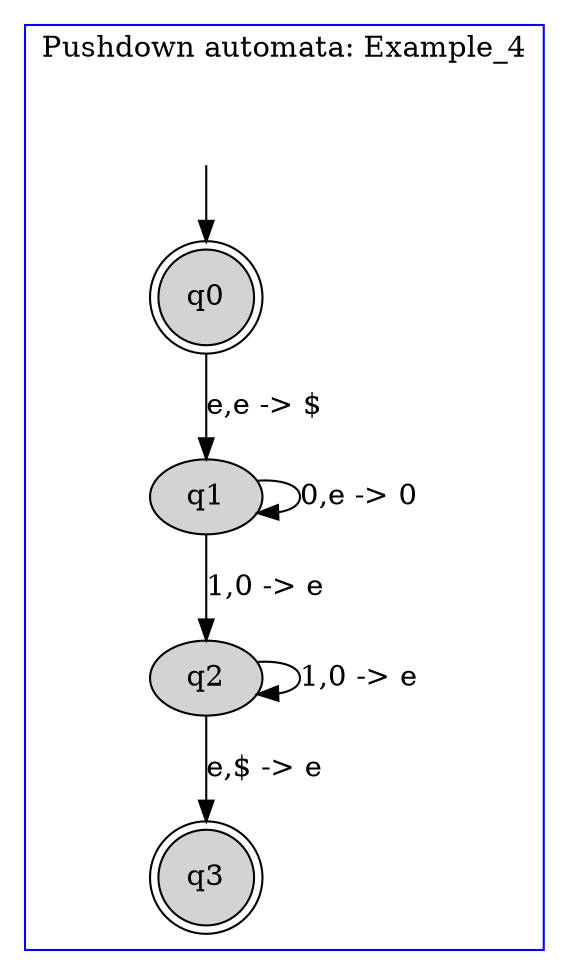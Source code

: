 digraph G {
	subgraph cluster_1 {
		node [style=filled];
		label = "Pushdown automata: Example_4"
		color=blue;

		q0 [shape="doublecircle"];
		q1;
		q2;
		q3 [shape="doublecircle"];
		q0->q1[label="e,e -> $"];
		q1->q1[label="0,e -> 0"];
		q1->q2[label="1,0 -> e"];
		q2->q2[label="1,0 -> e"];
		q2->q3[label="e,$ -> e"];
x [color=white, label=""];		x->q0	}

}